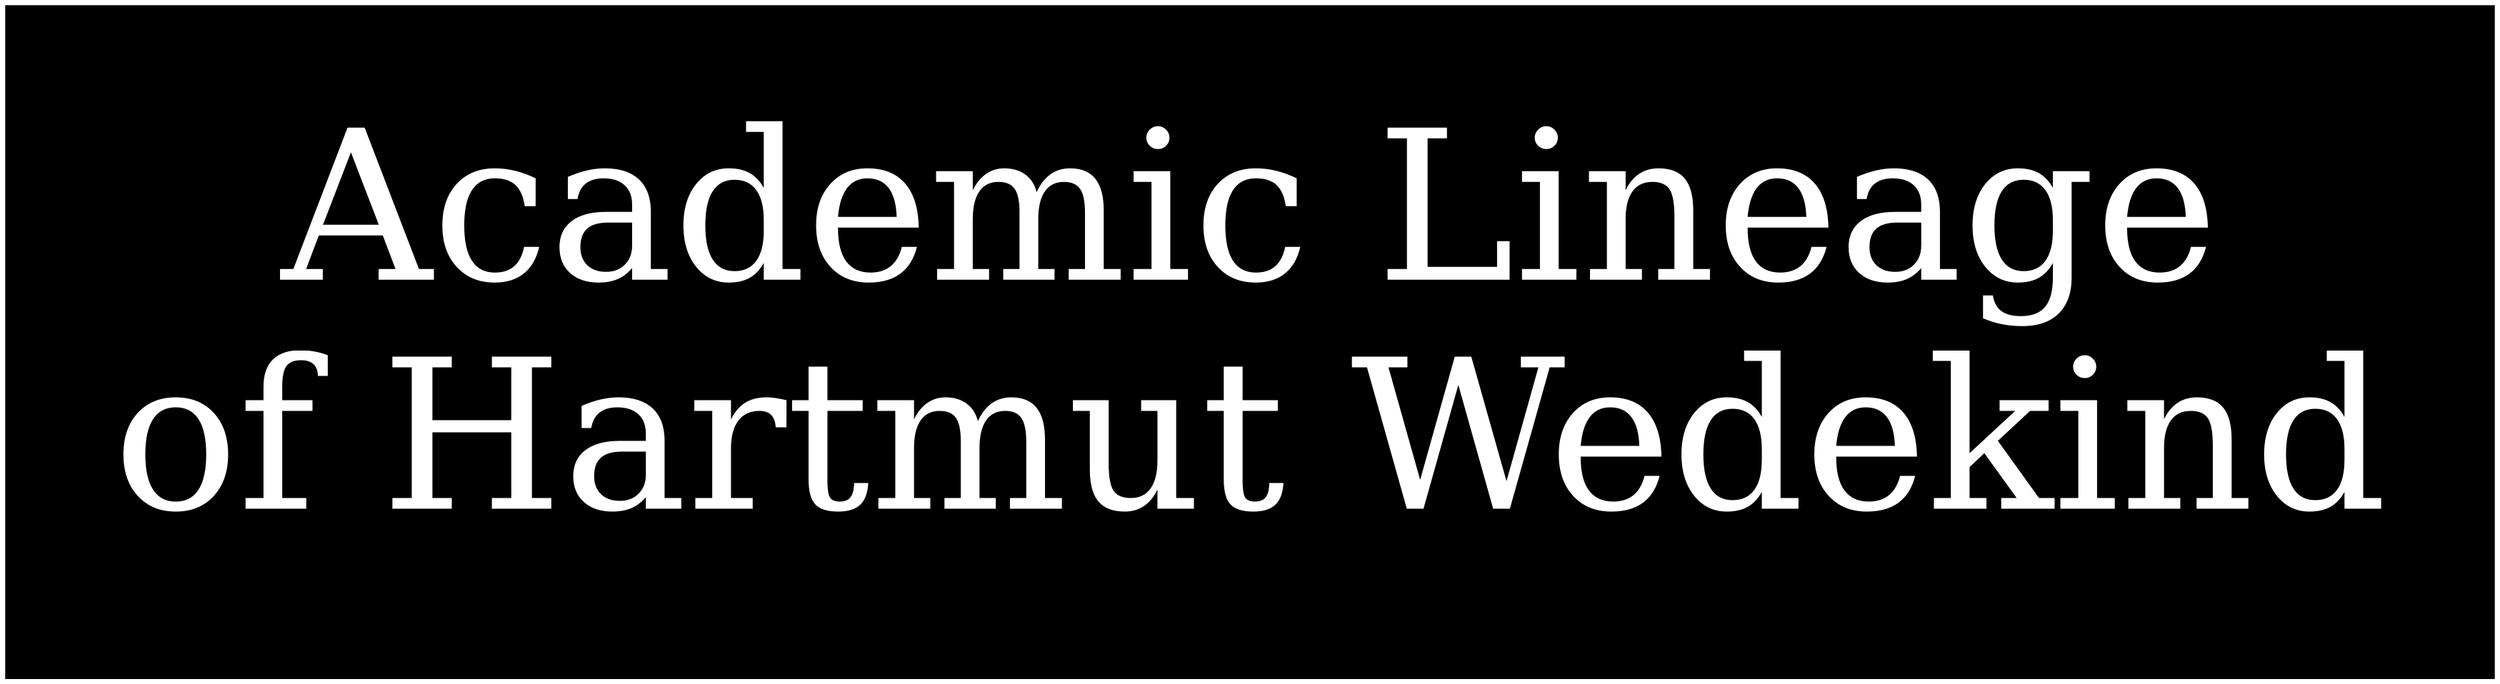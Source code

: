 digraph {
    title[label="Academic Lineage\nof Hartmut Wedekind", fontcolor=white, fillcolor=black, style=filled, shape=box, fontsize=140, margin="1"]
}
